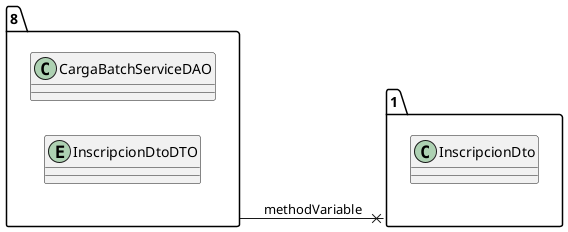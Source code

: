 @startuml 
allow_mixing
left to right direction
package "8"{
class CargaBatchServiceDAO
entity InscripcionDtoDTO

}
package "1"{
class InscripcionDto

}
"8" --x "1":methodVariable
@enduml
